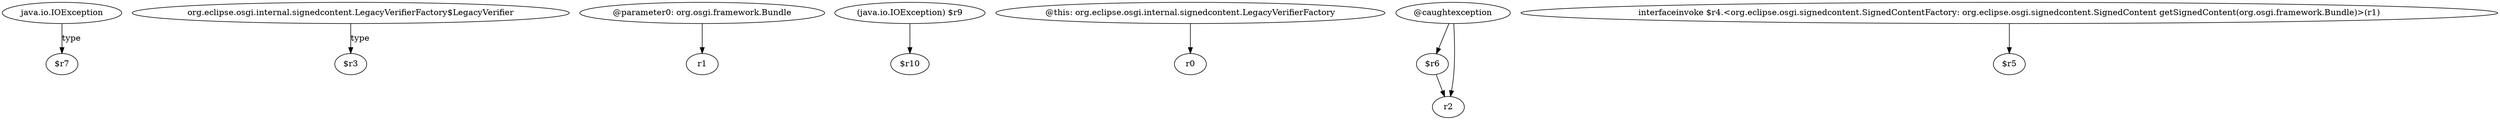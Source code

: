 digraph g {
0[label="java.io.IOException"]
1[label="$r7"]
0->1[label="type"]
2[label="org.eclipse.osgi.internal.signedcontent.LegacyVerifierFactory$LegacyVerifier"]
3[label="$r3"]
2->3[label="type"]
4[label="@parameter0: org.osgi.framework.Bundle"]
5[label="r1"]
4->5[label=""]
6[label="(java.io.IOException) $r9"]
7[label="$r10"]
6->7[label=""]
8[label="@this: org.eclipse.osgi.internal.signedcontent.LegacyVerifierFactory"]
9[label="r0"]
8->9[label=""]
10[label="$r6"]
11[label="r2"]
10->11[label=""]
12[label="@caughtexception"]
12->11[label=""]
13[label="interfaceinvoke $r4.<org.eclipse.osgi.signedcontent.SignedContentFactory: org.eclipse.osgi.signedcontent.SignedContent getSignedContent(org.osgi.framework.Bundle)>(r1)"]
14[label="$r5"]
13->14[label=""]
12->10[label=""]
}
